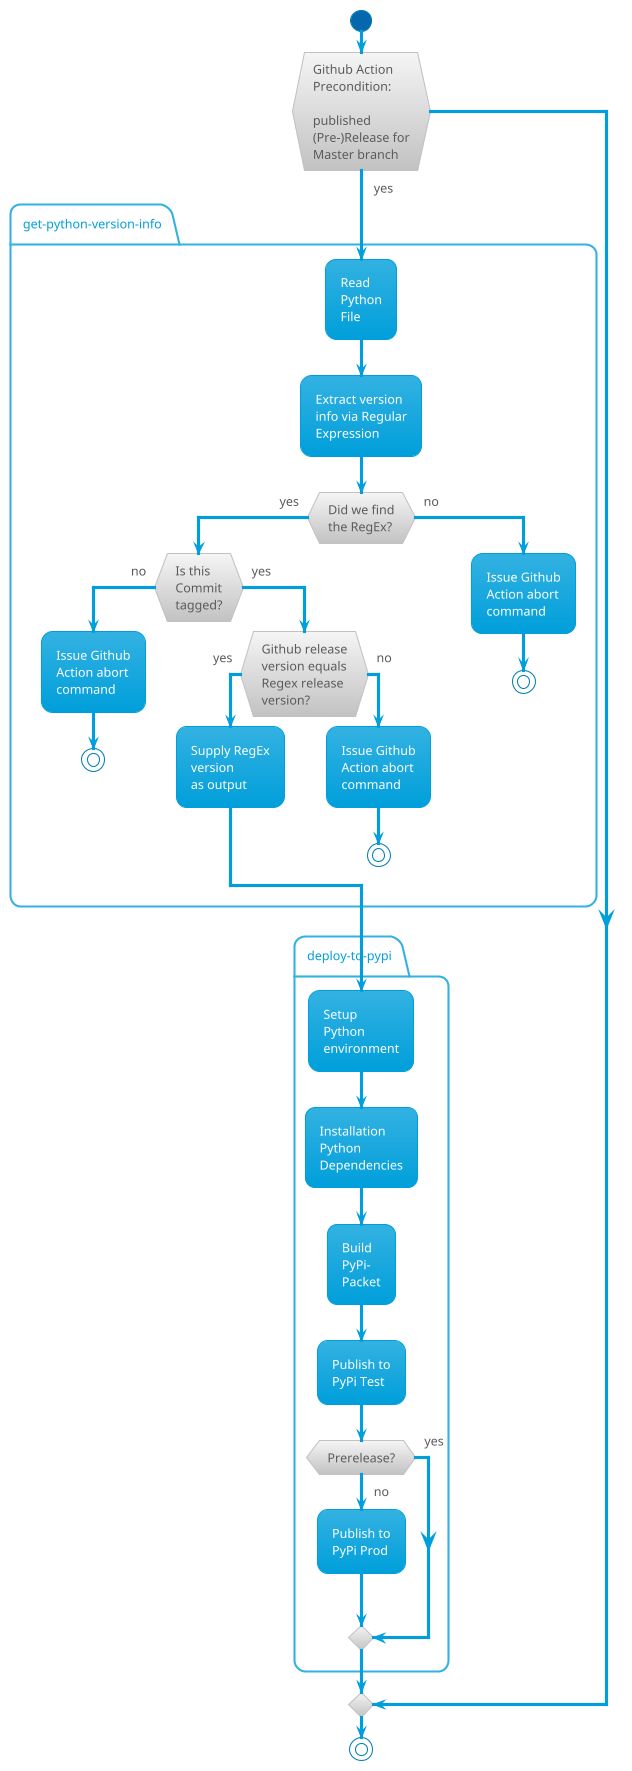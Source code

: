 @startuml
!theme bluegray
start
if (Github Action\nPrecondition:\n\npublished\n(Pre-)Release for\nMaster branch) then (yes)
    package "get-python-version-info" {
        :Read\nPython\nFile;
        :Extract version\ninfo via Regular\nExpression;
        if (Did we find\nthe RegEx?) then (yes)
            if (Is this\nCommit\ntagged?) then (no)
                :Issue Github\nAction abort\ncommand;
                stop
            else (yes)
                if (Github release\nversion equals\nRegex release\nversion?) then (yes)
                    :Supply RegEx\nversion\nas output;
                else (no)
                    :Issue Github\nAction abort\ncommand;
                    stop
                endif
            endif
        else (no)
            :Issue Github\nAction abort\ncommand;
            stop
        endif
    }
    package "deploy-to-pypi" {
        :Setup\nPython\nenvironment;
        :Installation\nPython\nDependencies;
        :Build\nPyPi-\nPacket;
        :Publish to\nPyPi Test;
        if (Prerelease?) then (yes)
        else (no)
            :Publish to\nPyPi Prod;
        endif

    }
endif
stop
@enduml